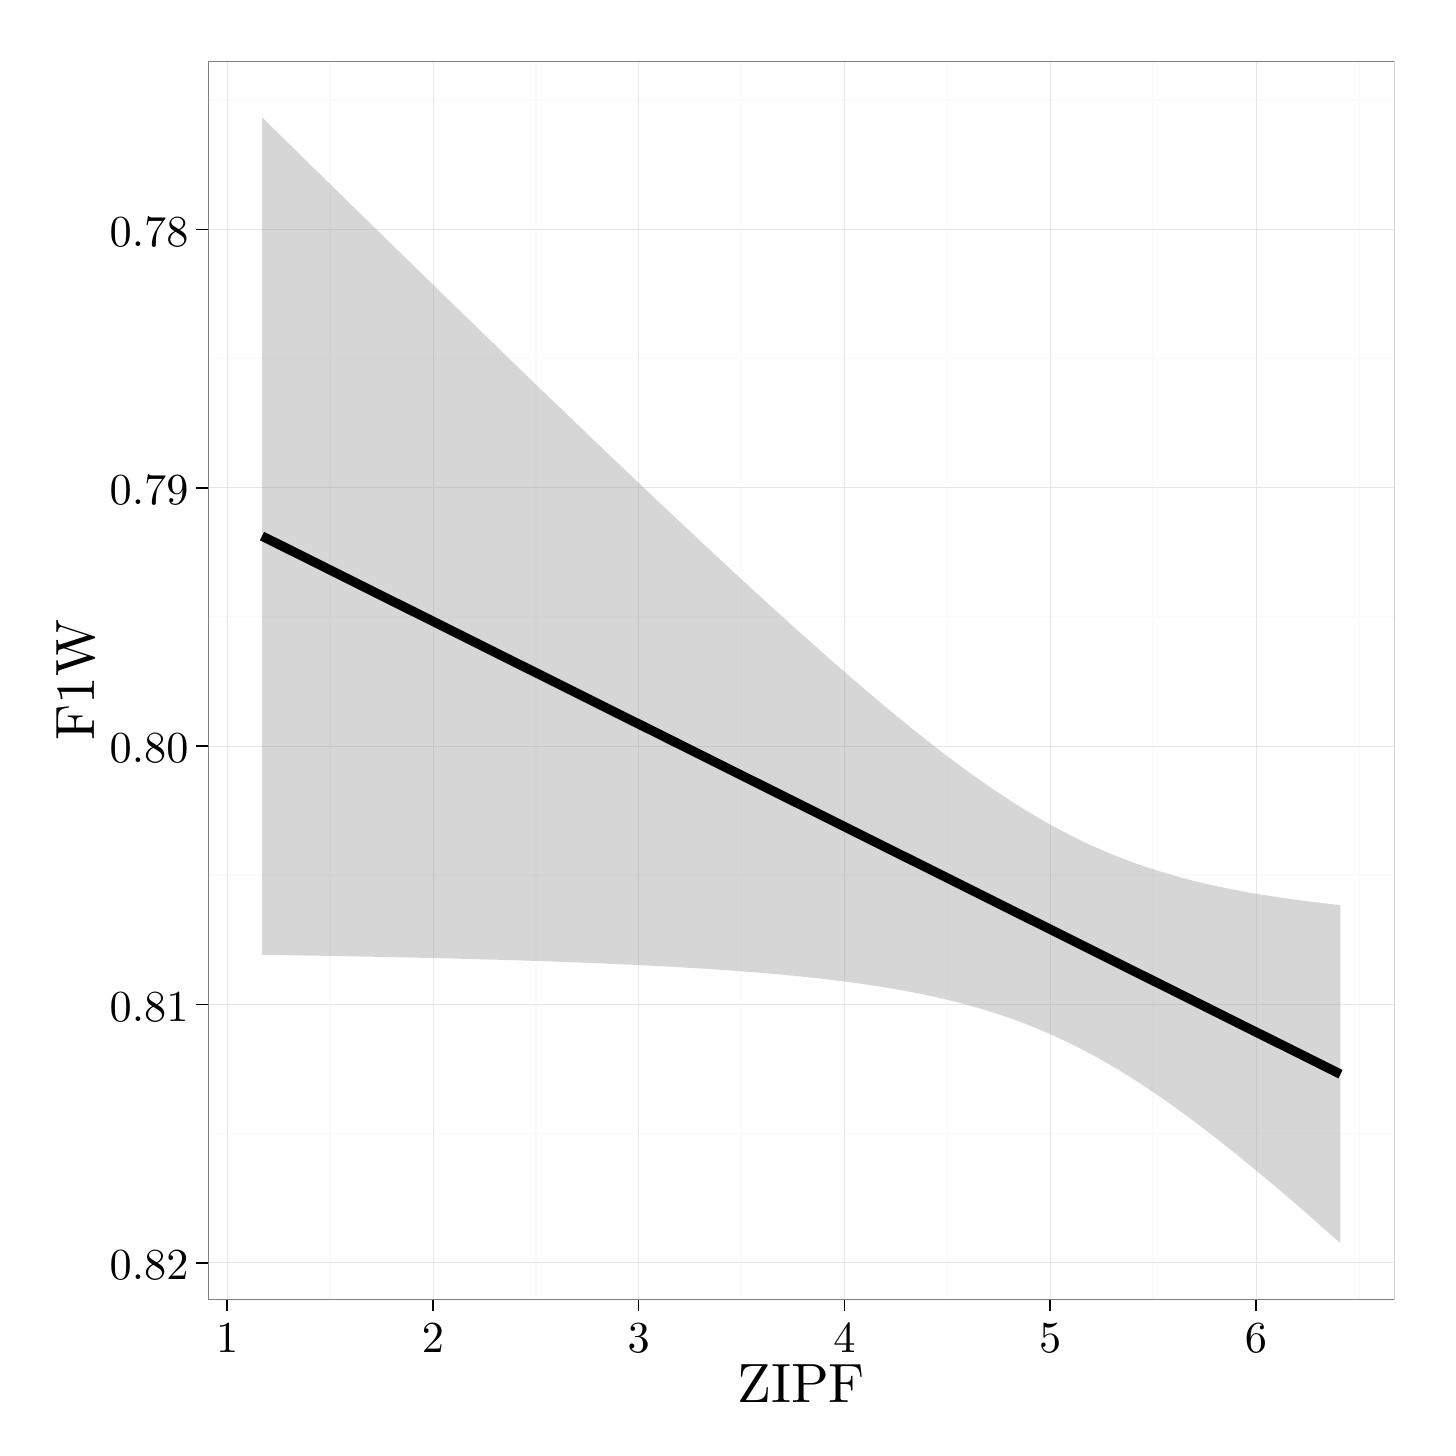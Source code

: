 % Created by tikzDevice version 0.8.1 on 2016-02-09 02:12:11
% !TEX encoding = UTF-8 Unicode
\begin{tikzpicture}[x=1pt,y=1pt]
\definecolor{fillColor}{RGB}{255,255,255}
\path[use as bounding box,fill=fillColor,fill opacity=0.00] (0,0) rectangle (505.89,505.89);
\begin{scope}
\path[clip] (  0.00,  0.00) rectangle (505.89,505.89);
\definecolor{drawColor}{RGB}{255,255,255}
\definecolor{fillColor}{RGB}{255,255,255}

\path[draw=drawColor,line width= 0.6pt,line join=round,line cap=round,fill=fillColor] (  0.00, -0.00) rectangle (505.89,505.89);
\end{scope}
\begin{scope}
\path[clip] ( 65.21, 46.31) rectangle (493.85,493.84);
\definecolor{fillColor}{RGB}{255,255,255}

\path[fill=fillColor] ( 65.21, 46.31) rectangle (493.85,493.84);
\definecolor{drawColor}{gray}{0.98}

\path[draw=drawColor,line width= 0.6pt,line join=round] ( 65.21,479.66) --
	(493.85,479.66);

\path[draw=drawColor,line width= 0.6pt,line join=round] ( 65.21,386.32) --
	(493.85,386.32);

\path[draw=drawColor,line width= 0.6pt,line join=round] ( 65.21,292.97) --
	(493.85,292.97);

\path[draw=drawColor,line width= 0.6pt,line join=round] ( 65.21,199.62) --
	(493.85,199.62);

\path[draw=drawColor,line width= 0.6pt,line join=round] ( 65.21,106.28) --
	(493.85,106.28);

\path[draw=drawColor,line width= 0.6pt,line join=round] (109.24, 46.31) --
	(109.24,493.84);

\path[draw=drawColor,line width= 0.6pt,line join=round] (183.60, 46.31) --
	(183.60,493.84);

\path[draw=drawColor,line width= 0.6pt,line join=round] (257.96, 46.31) --
	(257.96,493.84);

\path[draw=drawColor,line width= 0.6pt,line join=round] (332.33, 46.31) --
	(332.33,493.84);

\path[draw=drawColor,line width= 0.6pt,line join=round] (406.69, 46.31) --
	(406.69,493.84);

\path[draw=drawColor,line width= 0.6pt,line join=round] (481.05, 46.31) --
	(481.05,493.84);
\definecolor{drawColor}{gray}{0.90}

\path[draw=drawColor,line width= 0.2pt,line join=round] ( 65.21,432.99) --
	(493.85,432.99);

\path[draw=drawColor,line width= 0.2pt,line join=round] ( 65.21,339.64) --
	(493.85,339.64);

\path[draw=drawColor,line width= 0.2pt,line join=round] ( 65.21,246.30) --
	(493.85,246.30);

\path[draw=drawColor,line width= 0.2pt,line join=round] ( 65.21,152.95) --
	(493.85,152.95);

\path[draw=drawColor,line width= 0.2pt,line join=round] ( 65.21, 59.60) --
	(493.85, 59.60);

\path[draw=drawColor,line width= 0.2pt,line join=round] ( 72.06, 46.31) --
	( 72.06,493.84);

\path[draw=drawColor,line width= 0.2pt,line join=round] (146.42, 46.31) --
	(146.42,493.84);

\path[draw=drawColor,line width= 0.2pt,line join=round] (220.78, 46.31) --
	(220.78,493.84);

\path[draw=drawColor,line width= 0.2pt,line join=round] (295.15, 46.31) --
	(295.15,493.84);

\path[draw=drawColor,line width= 0.2pt,line join=round] (369.51, 46.31) --
	(369.51,493.84);

\path[draw=drawColor,line width= 0.2pt,line join=round] (443.87, 46.31) --
	(443.87,493.84);
\definecolor{fillColor}{RGB}{153,153,153}

\path[fill=fillColor,fill opacity=0.40] ( 84.70,473.50) --
	( 89.63,468.65) --
	( 94.56,463.81) --
	( 99.49,458.97) --
	(104.43,454.13) --
	(109.36,449.29) --
	(114.29,444.46) --
	(119.22,439.63) --
	(124.16,434.80) --
	(129.09,429.98) --
	(134.02,425.16) --
	(138.95,420.35) --
	(143.89,415.54) --
	(148.82,410.73) --
	(153.75,405.93) --
	(158.68,401.14) --
	(163.62,396.35) --
	(168.55,391.56) --
	(173.48,386.79) --
	(178.41,382.02) --
	(183.35,377.25) --
	(188.28,372.50) --
	(193.21,367.75) --
	(198.14,363.01) --
	(203.08,358.28) --
	(208.01,353.56) --
	(212.94,348.85) --
	(217.87,344.15) --
	(222.81,339.46) --
	(227.74,334.79) --
	(232.67,330.13) --
	(237.60,325.49) --
	(242.54,320.87) --
	(247.47,316.26) --
	(252.40,311.68) --
	(257.33,307.11) --
	(262.27,302.57) --
	(267.20,298.06) --
	(272.13,293.57) --
	(277.06,289.12) --
	(282.00,284.70) --
	(286.93,280.32) --
	(291.86,275.98) --
	(296.79,271.68) --
	(301.73,267.44) --
	(306.66,263.25) --
	(311.59,259.13) --
	(316.52,255.07) --
	(321.46,251.09) --
	(326.39,247.19) --
	(331.32,243.38) --
	(336.25,239.67) --
	(341.19,236.07) --
	(346.12,232.58) --
	(351.05,229.23) --
	(355.98,226.00) --
	(360.92,222.92) --
	(365.85,219.99) --
	(370.78,217.21) --
	(375.71,214.60) --
	(380.64,212.14) --
	(385.58,209.85) --
	(390.51,207.71) --
	(395.44,205.73) --
	(400.37,203.90) --
	(405.31,202.21) --
	(410.24,200.65) --
	(415.17,199.22) --
	(420.10,197.91) --
	(425.04,196.70) --
	(429.97,195.59) --
	(434.90,194.58) --
	(439.83,193.64) --
	(444.77,192.78) --
	(449.70,191.99) --
	(454.63,191.25) --
	(459.56,190.58) --
	(464.50,189.95) --
	(469.43,189.37) --
	(474.36,188.83) --
	(474.36, 66.65) --
	(469.43, 71.03) --
	(464.50, 75.38) --
	(459.56, 79.67) --
	(454.63, 83.92) --
	(449.70, 88.11) --
	(444.77, 92.24) --
	(439.83, 96.30) --
	(434.90,100.29) --
	(429.97,104.19) --
	(425.04,108.01) --
	(420.10,111.73) --
	(415.17,115.33) --
	(410.24,118.83) --
	(405.31,122.19) --
	(400.37,125.43) --
	(395.44,128.52) --
	(390.51,131.46) --
	(385.58,134.25) --
	(380.64,136.87) --
	(375.71,139.34) --
	(370.78,141.64) --
	(365.85,143.79) --
	(360.92,145.78) --
	(355.98,147.62) --
	(351.05,149.32) --
	(346.12,150.89) --
	(341.19,152.32) --
	(336.25,153.65) --
	(331.32,154.86) --
	(326.39,155.97) --
	(321.46,156.99) --
	(316.52,157.94) --
	(311.59,158.80) --
	(306.66,159.60) --
	(301.73,160.33) --
	(296.79,161.01) --
	(291.86,161.64) --
	(286.93,162.23) --
	(282.00,162.77) --
	(277.06,163.27) --
	(272.13,163.74) --
	(267.20,164.18) --
	(262.27,164.58) --
	(257.33,164.97) --
	(252.40,165.32) --
	(247.47,165.66) --
	(242.54,165.98) --
	(237.60,166.27) --
	(232.67,166.56) --
	(227.74,166.82) --
	(222.81,167.07) --
	(217.87,167.31) --
	(212.94,167.53) --
	(208.01,167.75) --
	(203.08,167.95) --
	(198.14,168.14) --
	(193.21,168.32) --
	(188.28,168.50) --
	(183.35,168.66) --
	(178.41,168.82) --
	(173.48,168.97) --
	(168.55,169.12) --
	(163.62,169.26) --
	(158.68,169.39) --
	(153.75,169.52) --
	(148.82,169.64) --
	(143.89,169.76) --
	(138.95,169.87) --
	(134.02,169.98) --
	(129.09,170.08) --
	(124.16,170.18) --
	(119.22,170.28) --
	(114.29,170.37) --
	(109.36,170.46) --
	(104.43,170.55) --
	( 99.49,170.63) --
	( 94.56,170.71) --
	( 89.63,170.79) --
	( 84.70,170.86) --
	cycle;
\definecolor{drawColor}{RGB}{0,0,0}

\path[draw=drawColor,line width= 3.4pt,line join=round] ( 84.70,322.18) --
	( 89.63,319.72) --
	( 94.56,317.26) --
	( 99.49,314.80) --
	(104.43,312.34) --
	(109.36,309.88) --
	(114.29,307.42) --
	(119.22,304.95) --
	(124.16,302.49) --
	(129.09,300.03) --
	(134.02,297.57) --
	(138.95,295.11) --
	(143.89,292.65) --
	(148.82,290.19) --
	(153.75,287.73) --
	(158.68,285.26) --
	(163.62,282.80) --
	(168.55,280.34) --
	(173.48,277.88) --
	(178.41,275.42) --
	(183.35,272.96) --
	(188.28,270.50) --
	(193.21,268.04) --
	(198.14,265.57) --
	(203.08,263.11) --
	(208.01,260.65) --
	(212.94,258.19) --
	(217.87,255.73) --
	(222.81,253.27) --
	(227.74,250.81) --
	(232.67,248.34) --
	(237.60,245.88) --
	(242.54,243.42) --
	(247.47,240.96) --
	(252.40,238.50) --
	(257.33,236.04) --
	(262.27,233.58) --
	(267.20,231.12) --
	(272.13,228.65) --
	(277.06,226.19) --
	(282.00,223.73) --
	(286.93,221.27) --
	(291.86,218.81) --
	(296.79,216.35) --
	(301.73,213.89) --
	(306.66,211.43) --
	(311.59,208.96) --
	(316.52,206.50) --
	(321.46,204.04) --
	(326.39,201.58) --
	(331.32,199.12) --
	(336.25,196.66) --
	(341.19,194.20) --
	(346.12,191.74) --
	(351.05,189.27) --
	(355.98,186.81) --
	(360.92,184.35) --
	(365.85,181.89) --
	(370.78,179.43) --
	(375.71,176.97) --
	(380.64,174.51) --
	(385.58,172.05) --
	(390.51,169.58) --
	(395.44,167.12) --
	(400.37,164.66) --
	(405.31,162.20) --
	(410.24,159.74) --
	(415.17,157.28) --
	(420.10,154.82) --
	(425.04,152.36) --
	(429.97,149.89) --
	(434.90,147.43) --
	(439.83,144.97) --
	(444.77,142.51) --
	(449.70,140.05) --
	(454.63,137.59) --
	(459.56,135.13) --
	(464.50,132.66) --
	(469.43,130.20) --
	(474.36,127.74);
\definecolor{drawColor}{gray}{0.50}

\path[draw=drawColor,line width= 0.6pt,line join=round,line cap=round] ( 65.21, 46.31) rectangle (493.85,493.84);
\end{scope}
\begin{scope}
\path[clip] (  0.00,  0.00) rectangle (505.89,505.89);
\definecolor{drawColor}{RGB}{0,0,0}

\node[text=drawColor,anchor=base east,inner sep=0pt, outer sep=0pt, scale=  1.60] at ( 58.10,426.96) {0.78};

\node[text=drawColor,anchor=base east,inner sep=0pt, outer sep=0pt, scale=  1.60] at ( 58.10,333.61) {0.79};

\node[text=drawColor,anchor=base east,inner sep=0pt, outer sep=0pt, scale=  1.60] at ( 58.10,240.26) {0.80};

\node[text=drawColor,anchor=base east,inner sep=0pt, outer sep=0pt, scale=  1.60] at ( 58.10,146.92) {0.81};

\node[text=drawColor,anchor=base east,inner sep=0pt, outer sep=0pt, scale=  1.60] at ( 58.10, 53.57) {0.82};
\end{scope}
\begin{scope}
\path[clip] (  0.00,  0.00) rectangle (505.89,505.89);
\definecolor{drawColor}{RGB}{0,0,0}

\path[draw=drawColor,line width= 0.6pt,line join=round] ( 60.95,432.99) --
	( 65.21,432.99);

\path[draw=drawColor,line width= 0.6pt,line join=round] ( 60.95,339.64) --
	( 65.21,339.64);

\path[draw=drawColor,line width= 0.6pt,line join=round] ( 60.95,246.30) --
	( 65.21,246.30);

\path[draw=drawColor,line width= 0.6pt,line join=round] ( 60.95,152.95) --
	( 65.21,152.95);

\path[draw=drawColor,line width= 0.6pt,line join=round] ( 60.95, 59.60) --
	( 65.21, 59.60);
\end{scope}
\begin{scope}
\path[clip] (  0.00,  0.00) rectangle (505.89,505.89);
\definecolor{drawColor}{RGB}{0,0,0}

\path[draw=drawColor,line width= 0.6pt,line join=round] ( 72.06, 42.04) --
	( 72.06, 46.31);

\path[draw=drawColor,line width= 0.6pt,line join=round] (146.42, 42.04) --
	(146.42, 46.31);

\path[draw=drawColor,line width= 0.6pt,line join=round] (220.78, 42.04) --
	(220.78, 46.31);

\path[draw=drawColor,line width= 0.6pt,line join=round] (295.15, 42.04) --
	(295.15, 46.31);

\path[draw=drawColor,line width= 0.6pt,line join=round] (369.51, 42.04) --
	(369.51, 46.31);

\path[draw=drawColor,line width= 0.6pt,line join=round] (443.87, 42.04) --
	(443.87, 46.31);
\end{scope}
\begin{scope}
\path[clip] (  0.00,  0.00) rectangle (505.89,505.89);
\definecolor{drawColor}{RGB}{0,0,0}

\node[text=drawColor,anchor=base,inner sep=0pt, outer sep=0pt, scale=  1.60] at ( 72.06, 27.13) {1};

\node[text=drawColor,anchor=base,inner sep=0pt, outer sep=0pt, scale=  1.60] at (146.42, 27.13) {2};

\node[text=drawColor,anchor=base,inner sep=0pt, outer sep=0pt, scale=  1.60] at (220.78, 27.13) {3};

\node[text=drawColor,anchor=base,inner sep=0pt, outer sep=0pt, scale=  1.60] at (295.15, 27.13) {4};

\node[text=drawColor,anchor=base,inner sep=0pt, outer sep=0pt, scale=  1.60] at (369.51, 27.13) {5};

\node[text=drawColor,anchor=base,inner sep=0pt, outer sep=0pt, scale=  1.60] at (443.87, 27.13) {6};
\end{scope}
\begin{scope}
\path[clip] (  0.00,  0.00) rectangle (505.89,505.89);
\definecolor{drawColor}{RGB}{0,0,0}

\node[text=drawColor,anchor=base,inner sep=0pt, outer sep=0pt, scale=  2.00] at (279.53,  9.03) {ZIPF};
\end{scope}
\begin{scope}
\path[clip] (  0.00,  0.00) rectangle (505.89,505.89);
\definecolor{drawColor}{RGB}{0,0,0}

\node[text=drawColor,rotate= 90.00,anchor=base,inner sep=0pt, outer sep=0pt, scale=  2.00] at ( 24.12,270.08) {F1W};
\end{scope}
\end{tikzpicture}
